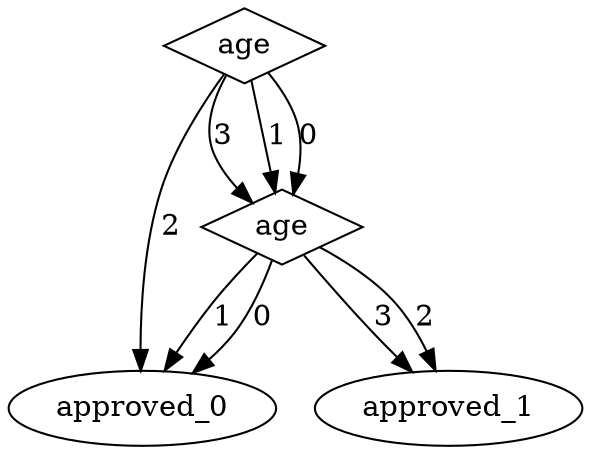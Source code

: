 digraph {
node [label=approved_1,style=""] approved_1
node [label=approved_1,style=""] approved_1
node [label=approved_0,style=""] approved_0
node [label=approved_0,style=""] approved_0
node [label=approved_0,style=""] approved_0
node [label=age,shape="diamond",style=""] 1
node [label=age,shape="diamond",style=""] 0

1 -> approved_1 [label="3"]
1 -> approved_1 [label="2"]
1 -> approved_0 [label="1"]
1 -> approved_0 [label="0"]
0 -> 1 [label="3"]
0 -> approved_0 [label="2"]
0 -> 1 [label="1"]
0 -> 1 [label="0"]
}